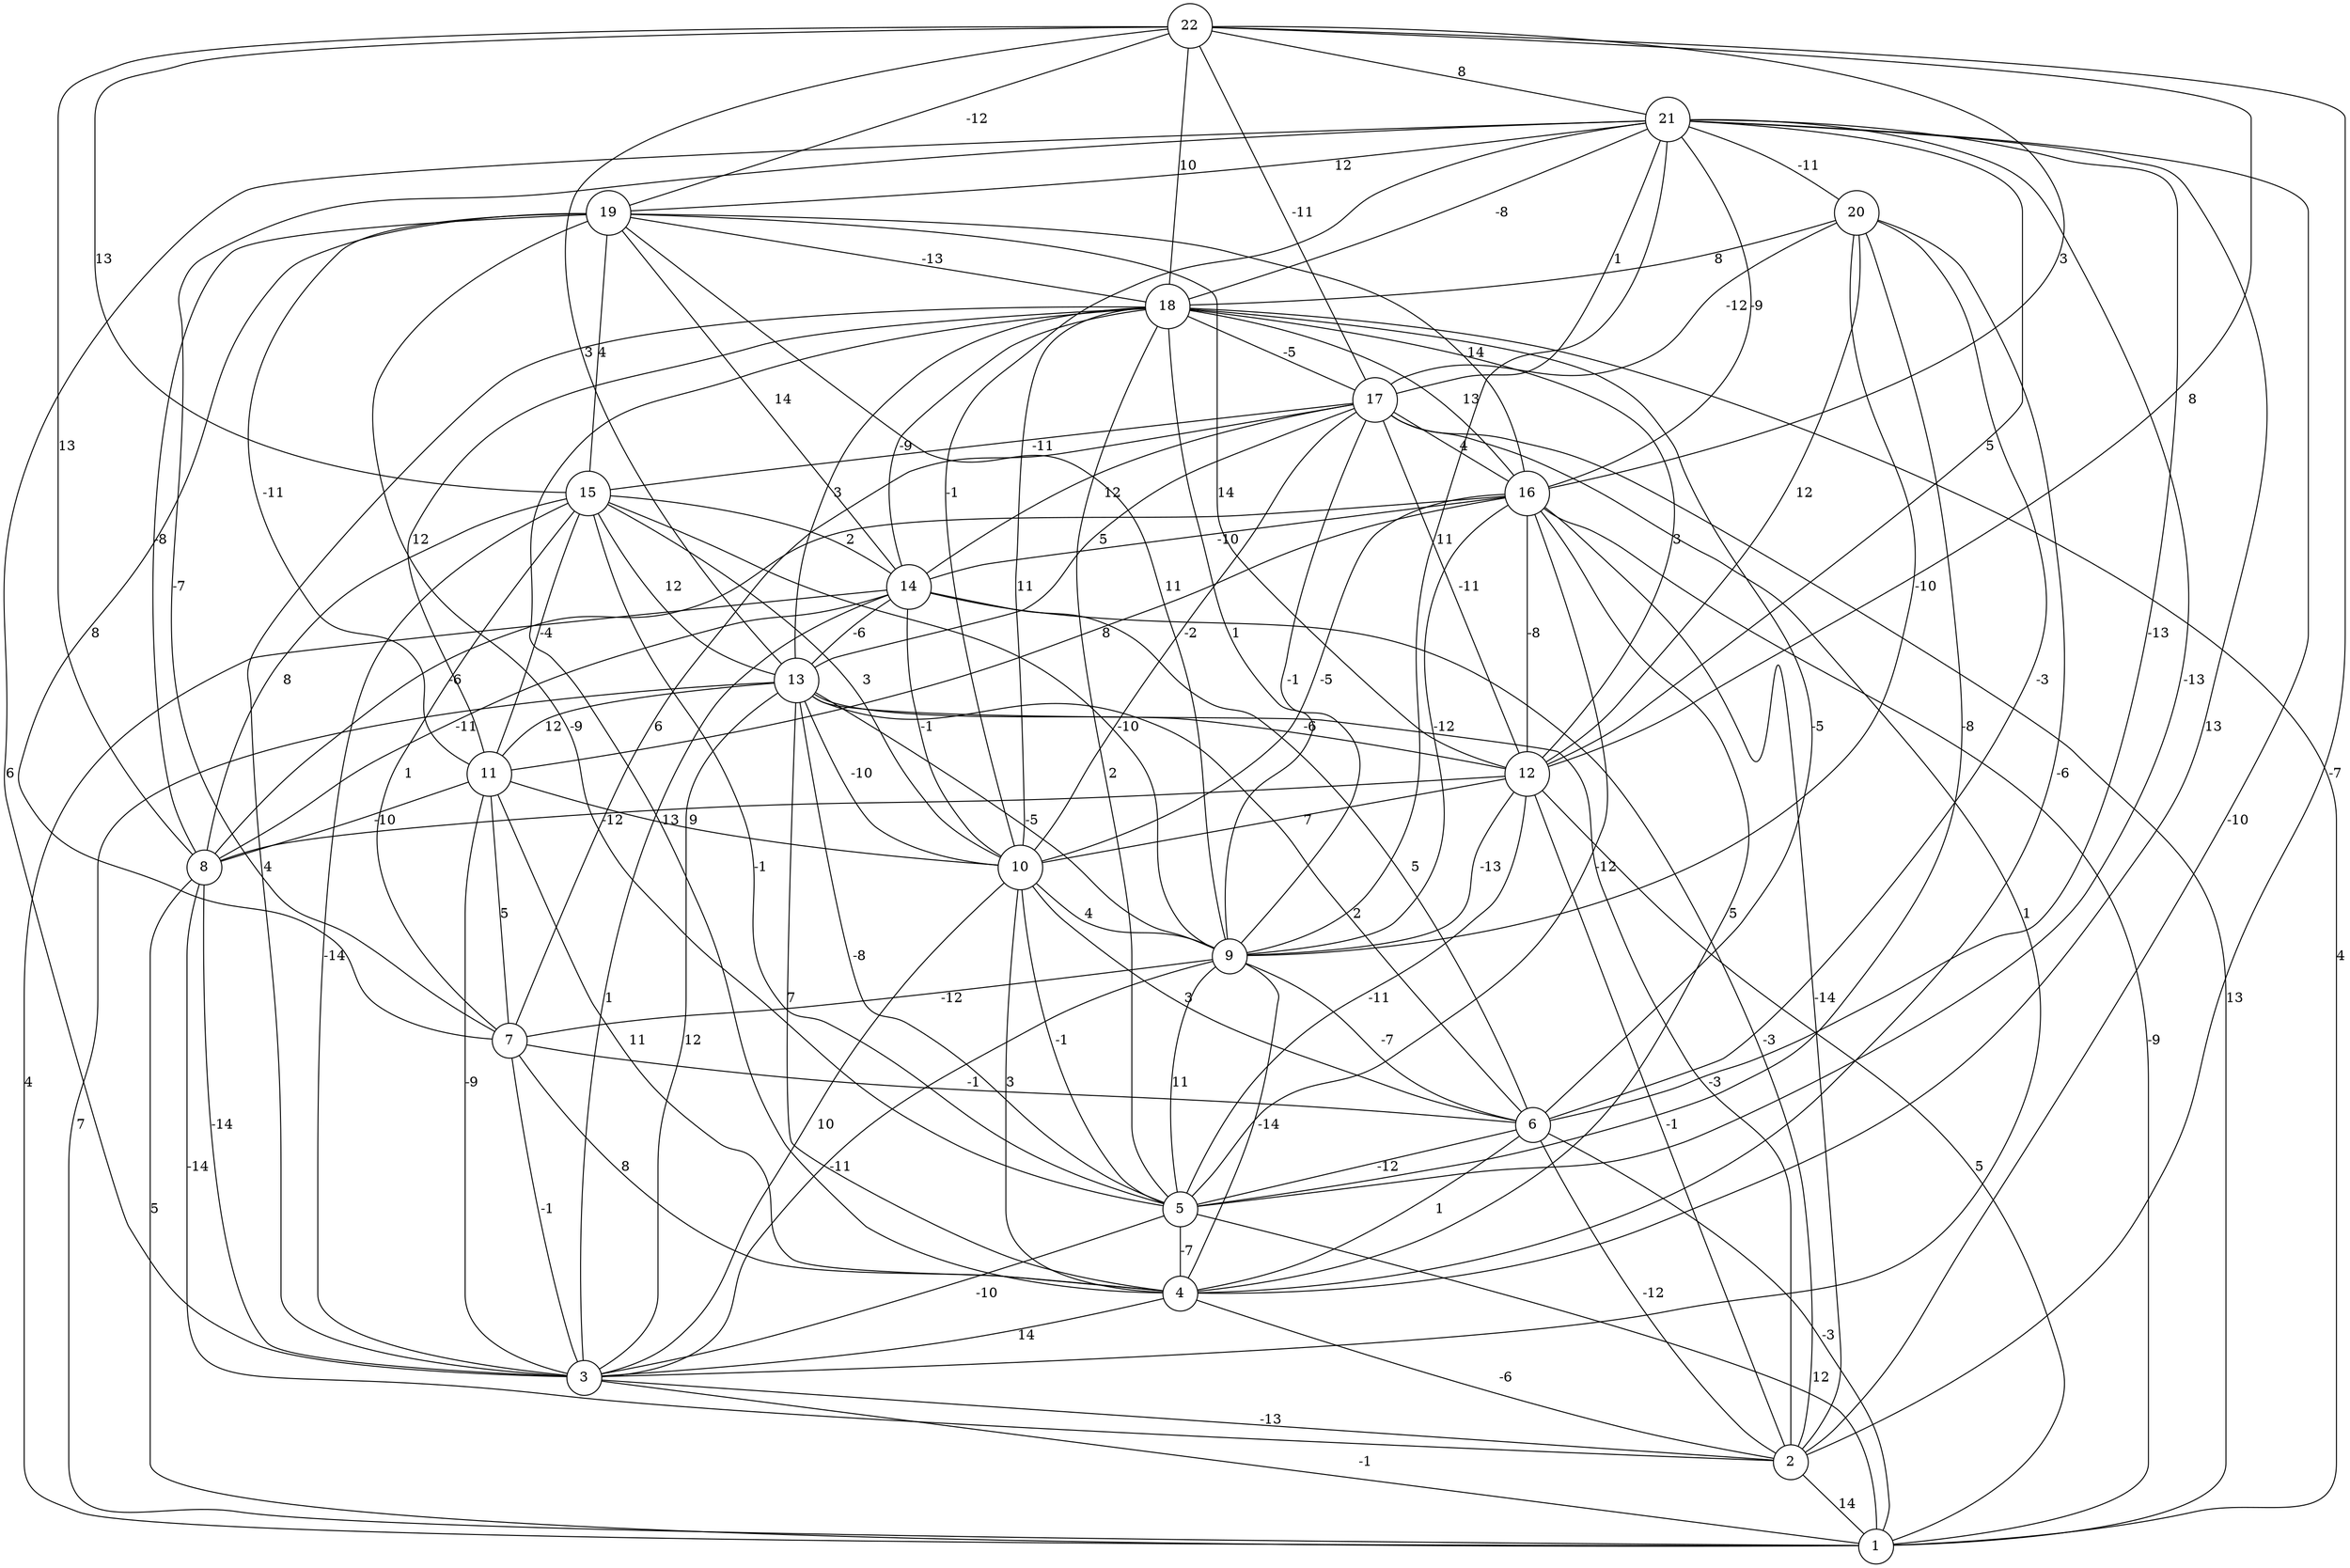 graph { 
	 fontname="Helvetica,Arial,sans-serif" 
	 node [shape = circle]; 
	 22 -- 2 [label = "-7"];
	 22 -- 8 [label = "13"];
	 22 -- 12 [label = "8"];
	 22 -- 13 [label = "3"];
	 22 -- 15 [label = "13"];
	 22 -- 16 [label = "3"];
	 22 -- 17 [label = "-11"];
	 22 -- 18 [label = "10"];
	 22 -- 19 [label = "-12"];
	 22 -- 21 [label = "8"];
	 21 -- 2 [label = "-10"];
	 21 -- 3 [label = "6"];
	 21 -- 4 [label = "13"];
	 21 -- 5 [label = "-13"];
	 21 -- 6 [label = "-13"];
	 21 -- 7 [label = "-7"];
	 21 -- 9 [label = "11"];
	 21 -- 10 [label = "-1"];
	 21 -- 12 [label = "5"];
	 21 -- 16 [label = "-9"];
	 21 -- 17 [label = "1"];
	 21 -- 18 [label = "-8"];
	 21 -- 19 [label = "12"];
	 21 -- 20 [label = "-11"];
	 20 -- 4 [label = "-6"];
	 20 -- 5 [label = "-8"];
	 20 -- 6 [label = "-3"];
	 20 -- 9 [label = "-10"];
	 20 -- 12 [label = "12"];
	 20 -- 17 [label = "-12"];
	 20 -- 18 [label = "8"];
	 19 -- 5 [label = "-9"];
	 19 -- 7 [label = "8"];
	 19 -- 8 [label = "-8"];
	 19 -- 9 [label = "11"];
	 19 -- 11 [label = "-11"];
	 19 -- 12 [label = "14"];
	 19 -- 14 [label = "14"];
	 19 -- 15 [label = "4"];
	 19 -- 16 [label = "14"];
	 19 -- 18 [label = "-13"];
	 18 -- 1 [label = "4"];
	 18 -- 3 [label = "4"];
	 18 -- 4 [label = "13"];
	 18 -- 5 [label = "2"];
	 18 -- 6 [label = "-5"];
	 18 -- 9 [label = "1"];
	 18 -- 10 [label = "11"];
	 18 -- 11 [label = "12"];
	 18 -- 12 [label = "3"];
	 18 -- 13 [label = "3"];
	 18 -- 14 [label = "-9"];
	 18 -- 16 [label = "13"];
	 18 -- 17 [label = "-5"];
	 17 -- 1 [label = "13"];
	 17 -- 3 [label = "1"];
	 17 -- 7 [label = "6"];
	 17 -- 9 [label = "-1"];
	 17 -- 10 [label = "-2"];
	 17 -- 12 [label = "-11"];
	 17 -- 13 [label = "5"];
	 17 -- 14 [label = "12"];
	 17 -- 15 [label = "-11"];
	 17 -- 16 [label = "4"];
	 16 -- 1 [label = "-9"];
	 16 -- 2 [label = "-14"];
	 16 -- 4 [label = "5"];
	 16 -- 5 [label = "-12"];
	 16 -- 8 [label = "-6"];
	 16 -- 9 [label = "-12"];
	 16 -- 10 [label = "-5"];
	 16 -- 11 [label = "8"];
	 16 -- 12 [label = "-8"];
	 16 -- 14 [label = "-10"];
	 15 -- 3 [label = "-14"];
	 15 -- 5 [label = "-1"];
	 15 -- 7 [label = "1"];
	 15 -- 8 [label = "8"];
	 15 -- 9 [label = "-10"];
	 15 -- 10 [label = "3"];
	 15 -- 11 [label = "-4"];
	 15 -- 13 [label = "12"];
	 15 -- 14 [label = "2"];
	 14 -- 1 [label = "4"];
	 14 -- 2 [label = "-3"];
	 14 -- 3 [label = "1"];
	 14 -- 6 [label = "5"];
	 14 -- 8 [label = "-11"];
	 14 -- 10 [label = "-1"];
	 14 -- 13 [label = "-6"];
	 13 -- 1 [label = "7"];
	 13 -- 2 [label = "-3"];
	 13 -- 3 [label = "12"];
	 13 -- 4 [label = "7"];
	 13 -- 5 [label = "-8"];
	 13 -- 6 [label = "2"];
	 13 -- 9 [label = "-5"];
	 13 -- 10 [label = "-10"];
	 13 -- 11 [label = "12"];
	 13 -- 12 [label = "-6"];
	 12 -- 1 [label = "5"];
	 12 -- 2 [label = "-1"];
	 12 -- 5 [label = "-11"];
	 12 -- 8 [label = "-12"];
	 12 -- 9 [label = "-13"];
	 12 -- 10 [label = "7"];
	 11 -- 3 [label = "-9"];
	 11 -- 4 [label = "11"];
	 11 -- 7 [label = "5"];
	 11 -- 8 [label = "-10"];
	 11 -- 10 [label = "9"];
	 10 -- 3 [label = "10"];
	 10 -- 4 [label = "3"];
	 10 -- 5 [label = "-1"];
	 10 -- 6 [label = "3"];
	 10 -- 9 [label = "4"];
	 9 -- 3 [label = "-11"];
	 9 -- 4 [label = "-14"];
	 9 -- 5 [label = "11"];
	 9 -- 6 [label = "-7"];
	 9 -- 7 [label = "-12"];
	 8 -- 1 [label = "5"];
	 8 -- 2 [label = "-14"];
	 8 -- 3 [label = "-14"];
	 7 -- 3 [label = "-1"];
	 7 -- 4 [label = "8"];
	 7 -- 6 [label = "-1"];
	 6 -- 1 [label = "-3"];
	 6 -- 2 [label = "-12"];
	 6 -- 4 [label = "1"];
	 6 -- 5 [label = "-12"];
	 5 -- 1 [label = "12"];
	 5 -- 3 [label = "-10"];
	 5 -- 4 [label = "-7"];
	 4 -- 2 [label = "-6"];
	 4 -- 3 [label = "14"];
	 3 -- 1 [label = "-1"];
	 3 -- 2 [label = "-13"];
	 2 -- 1 [label = "14"];
	 1;
	 2;
	 3;
	 4;
	 5;
	 6;
	 7;
	 8;
	 9;
	 10;
	 11;
	 12;
	 13;
	 14;
	 15;
	 16;
	 17;
	 18;
	 19;
	 20;
	 21;
	 22;
}
